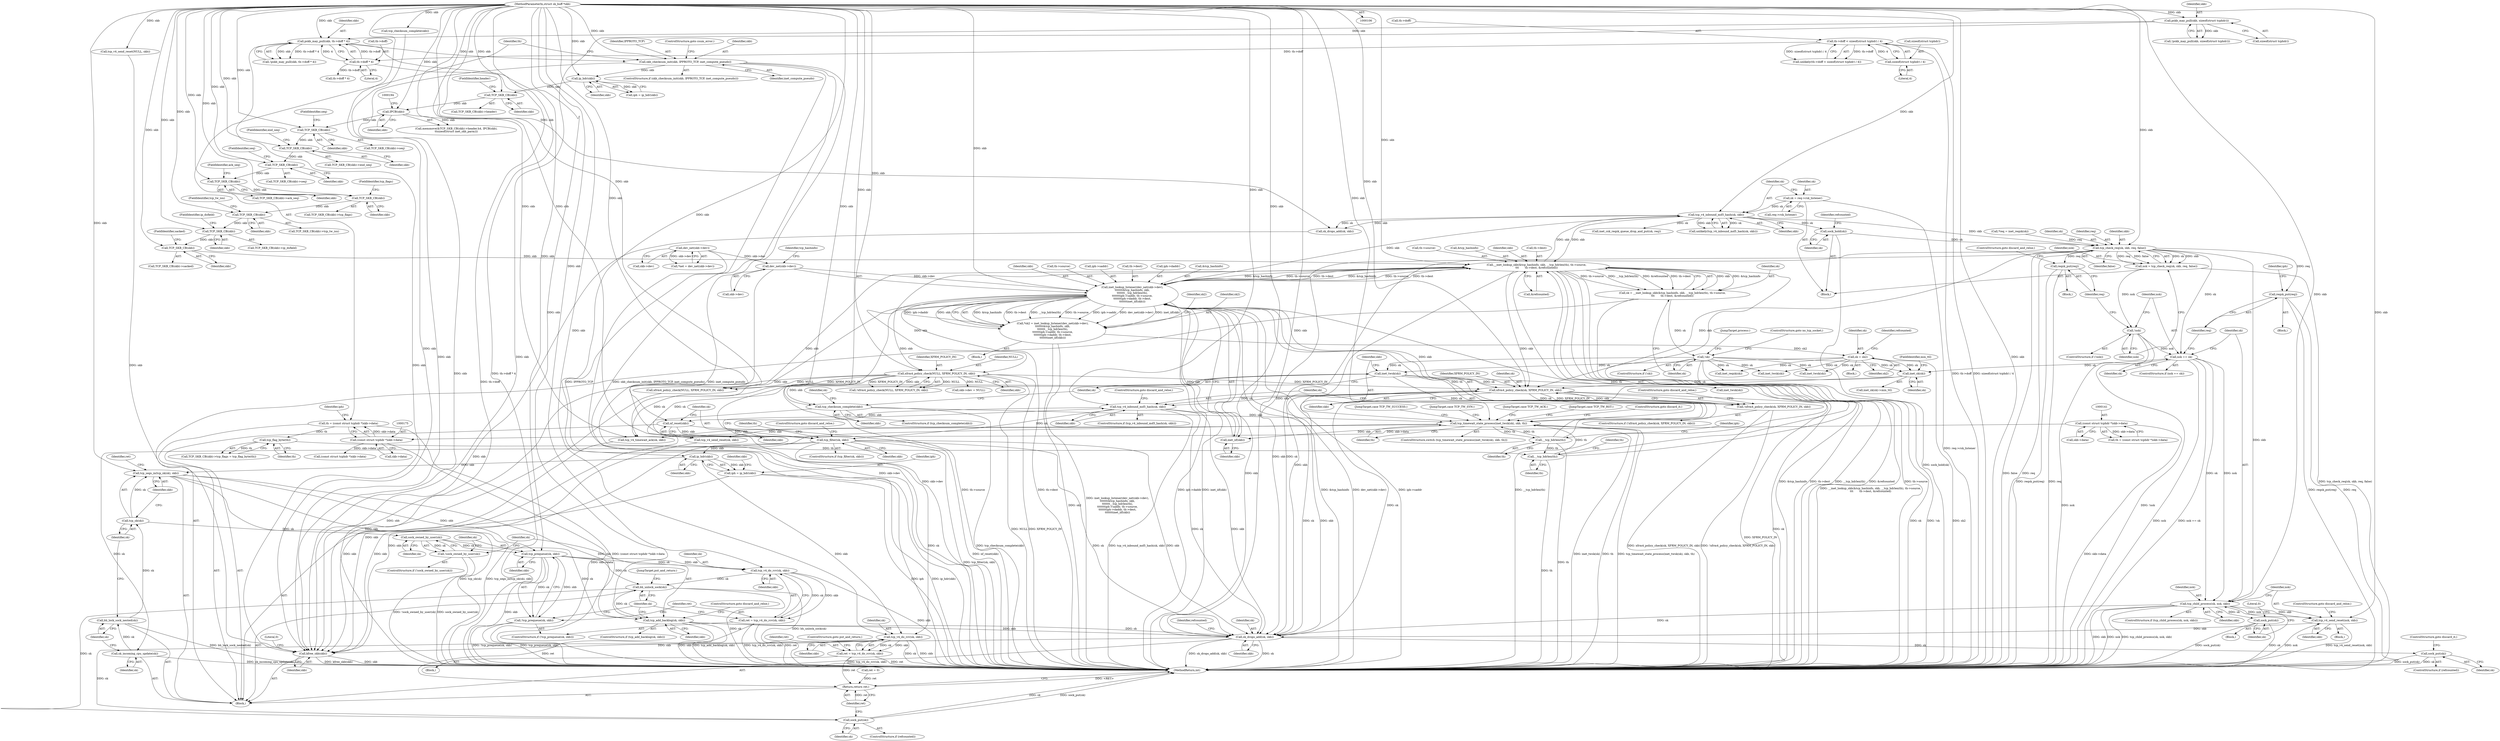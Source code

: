 digraph "0_linux_ac6e780070e30e4c35bd395acfe9191e6268bdd3@pointer" {
"1000338" [label="(Call,sock_hold(sk))"];
"1000316" [label="(Call,tcp_v4_inbound_md5_hash(sk, skb))"];
"1000309" [label="(Call,sk = req->rsk_listener)"];
"1000557" [label="(Call,inet_lookup_listener(dev_net(skb->dev),\n\t\t\t\t\t\t\t&tcp_hashinfo, skb,\n\t\t\t\t\t\t\t__tcp_hdrlen(th),\n\t\t\t\t\t\t\tiph->saddr, th->source,\n\t\t\t\t\t\t\tiph->daddr, th->dest,\n\t\t\t\t\t\t\tinet_iif(skb)))"];
"1000558" [label="(Call,dev_net(skb->dev))"];
"1000112" [label="(Call,dev_net(skb->dev))"];
"1000270" [label="(Call,__inet_lookup_skb(&tcp_hashinfo, skb, __tcp_hdrlen(th), th->source,\n\t\t\t       th->dest, &refcounted))"];
"1000263" [label="(Call,TCP_SKB_CB(skb))"];
"1000256" [label="(Call,TCP_SKB_CB(skb))"];
"1000250" [label="(Call,TCP_SKB_CB(skb))"];
"1000243" [label="(Call,TCP_SKB_CB(skb))"];
"1000234" [label="(Call,TCP_SKB_CB(skb))"];
"1000212" [label="(Call,TCP_SKB_CB(skb))"];
"1000207" [label="(Call,TCP_SKB_CB(skb))"];
"1000198" [label="(Call,TCP_SKB_CB(skb))"];
"1000191" [label="(Call,IPCB(skb))"];
"1000187" [label="(Call,TCP_SKB_CB(skb))"];
"1000181" [label="(Call,ip_hdr(skb))"];
"1000167" [label="(Call,skb_checksum_init(skb, IPPROTO_TCP, inet_compute_pseudo))"];
"1000158" [label="(Call,pskb_may_pull(skb, th->doff * 4))"];
"1000133" [label="(Call,pskb_may_pull(skb, sizeof(struct tcphdr)))"];
"1000107" [label="(MethodParameterIn,struct sk_buff *skb)"];
"1000160" [label="(Call,th->doff * 4)"];
"1000147" [label="(Call,th->doff < sizeof(struct tcphdr) / 4)"];
"1000151" [label="(Call,sizeof(struct tcphdr) / 4)"];
"1000274" [label="(Call,__tcp_hdrlen(th))"];
"1000565" [label="(Call,__tcp_hdrlen(th))"];
"1000546" [label="(Call,tcp_timewait_state_process(inet_twsk(sk), skb, th))"];
"1000547" [label="(Call,inet_twsk(sk))"];
"1000285" [label="(Call,!sk)"];
"1000268" [label="(Call,sk = __inet_lookup_skb(&tcp_hashinfo, skb, __tcp_hdrlen(th), th->source,\n\t\t\t       th->dest, &refcounted))"];
"1000587" [label="(Call,sk = sk2)"];
"1000555" [label="(Call,*sk2 = inet_lookup_listener(dev_net(skb->dev),\n\t\t\t\t\t\t\t&tcp_hashinfo, skb,\n\t\t\t\t\t\t\t__tcp_hdrlen(th),\n\t\t\t\t\t\t\tiph->saddr, th->source,\n\t\t\t\t\t\t\tiph->daddr, th->dest,\n\t\t\t\t\t\t\tinet_iif(skb)))"];
"1000538" [label="(Call,tcp_checksum_complete(skb))"];
"1000528" [label="(Call,xfrm4_policy_check(NULL, XFRM_POLICY_IN, skb))"];
"1000246" [label="(Call,tcp_flag_byte(th))"];
"1000172" [label="(Call,th = (const struct tcphdr *)skb->data)"];
"1000174" [label="(Call,(const struct tcphdr *)skb->data)"];
"1000140" [label="(Call,(const struct tcphdr *)skb->data)"];
"1000579" [label="(Call,inet_iif(skb))"];
"1000345" [label="(Call,tcp_check_req(sk, skb, req, false))"];
"1000343" [label="(Call,nsk = tcp_check_req(sk, skb, req, false))"];
"1000351" [label="(Call,!nsk)"];
"1000358" [label="(Call,nsk == sk)"];
"1000366" [label="(Call,tcp_child_process(sk, nsk, skb))"];
"1000371" [label="(Call,tcp_v4_send_reset(nsk, skb))"];
"1000517" [label="(Call,sk_drops_add(sk, skb))"];
"1000512" [label="(Call,kfree_skb(skb))"];
"1000522" [label="(Call,sock_put(sk))"];
"1000377" [label="(Call,sock_put(sk))"];
"1000388" [label="(Call,inet_sk(sk))"];
"1000398" [label="(Call,xfrm4_policy_check(sk, XFRM_POLICY_IN, skb))"];
"1000397" [label="(Call,!xfrm4_policy_check(sk, XFRM_POLICY_IN, skb))"];
"1000404" [label="(Call,tcp_v4_inbound_md5_hash(sk, skb))"];
"1000408" [label="(Call,nf_reset(skb))"];
"1000411" [label="(Call,tcp_filter(sk, skb))"];
"1000424" [label="(Call,ip_hdr(skb))"];
"1000422" [label="(Call,iph = ip_hdr(skb))"];
"1000440" [label="(Call,tcp_v4_do_rcv(sk, skb))"];
"1000438" [label="(Call,ret = tcp_v4_do_rcv(sk, skb))"];
"1000484" [label="(Return,return ret;)"];
"1000482" [label="(Call,sock_put(sk))"];
"1000448" [label="(Call,tcp_segs_in(tcp_sk(sk), skb))"];
"1000462" [label="(Call,tcp_prequeue(sk, skb))"];
"1000461" [label="(Call,!tcp_prequeue(sk, skb))"];
"1000467" [label="(Call,tcp_v4_do_rcv(sk, skb))"];
"1000465" [label="(Call,ret = tcp_v4_do_rcv(sk, skb))"];
"1000477" [label="(Call,bh_unlock_sock(sk))"];
"1000472" [label="(Call,tcp_add_backlog(sk, skb))"];
"1000444" [label="(Call,sk_incoming_cpu_update(sk))"];
"1000446" [label="(Call,bh_lock_sock_nested(sk))"];
"1000449" [label="(Call,tcp_sk(sk))"];
"1000457" [label="(Call,sock_owned_by_user(sk))"];
"1000456" [label="(Call,!sock_owned_by_user(sk))"];
"1000354" [label="(Call,reqsk_put(req))"];
"1000362" [label="(Call,reqsk_put(req))"];
"1000334" [label="(Call,inet_csk_reqsk_queue_drop_and_put(sk, req))"];
"1000441" [label="(Identifier,sk)"];
"1000530" [label="(Identifier,XFRM_POLICY_IN)"];
"1000457" [label="(Call,sock_owned_by_user(sk))"];
"1000389" [label="(Identifier,sk)"];
"1000264" [label="(Identifier,skb)"];
"1000211" [label="(Call,TCP_SKB_CB(skb)->seq)"];
"1000246" [label="(Call,tcp_flag_byte(th))"];
"1000251" [label="(Identifier,skb)"];
"1000520" [label="(ControlStructure,if (refcounted))"];
"1000243" [label="(Call,TCP_SKB_CB(skb))"];
"1000484" [label="(Return,return ret;)"];
"1000585" [label="(Call,inet_twsk(sk))"];
"1000339" [label="(Identifier,sk)"];
"1000466" [label="(Identifier,ret)"];
"1000538" [label="(Call,tcp_checksum_complete(skb))"];
"1000160" [label="(Call,th->doff * 4)"];
"1000208" [label="(Identifier,skb)"];
"1000524" [label="(ControlStructure,goto discard_it;)"];
"1000609" [label="(MethodReturn,int)"];
"1000608" [label="(ControlStructure,goto discard_it;)"];
"1000422" [label="(Call,iph = ip_hdr(skb))"];
"1000132" [label="(Call,!pskb_may_pull(skb, sizeof(struct tcphdr)))"];
"1000358" [label="(Call,nsk == sk)"];
"1000556" [label="(Identifier,sk2)"];
"1000167" [label="(Call,skb_checksum_init(skb, IPPROTO_TCP, inet_compute_pseudo))"];
"1000263" [label="(Call,TCP_SKB_CB(skb))"];
"1000527" [label="(Call,!xfrm4_policy_check(NULL, XFRM_POLICY_IN, skb))"];
"1000402" [label="(ControlStructure,goto discard_and_relse;)"];
"1000134" [label="(Identifier,skb)"];
"1000453" [label="(Identifier,ret)"];
"1000448" [label="(Call,tcp_segs_in(tcp_sk(sk), skb))"];
"1000522" [label="(Call,sock_put(sk))"];
"1000371" [label="(Call,tcp_v4_send_reset(nsk, skb))"];
"1000404" [label="(Call,tcp_v4_inbound_md5_hash(sk, skb))"];
"1000270" [label="(Call,__inet_lookup_skb(&tcp_hashinfo, skb, __tcp_hdrlen(th), th->source,\n\t\t\t       th->dest, &refcounted))"];
"1000346" [label="(Identifier,sk)"];
"1000588" [label="(Identifier,sk)"];
"1000390" [label="(FieldIdentifier,min_ttl)"];
"1000469" [label="(Identifier,skb)"];
"1000174" [label="(Call,(const struct tcphdr *)skb->data)"];
"1000315" [label="(Call,unlikely(tcp_v4_inbound_md5_hash(sk, skb)))"];
"1000378" [label="(Identifier,sk)"];
"1000302" [label="(Block,)"];
"1000284" [label="(ControlStructure,if (!sk))"];
"1000607" [label="(JumpTarget,case TCP_TW_SUCCESS:)"];
"1000209" [label="(FieldIdentifier,end_seq)"];
"1000582" [label="(Identifier,sk2)"];
"1000485" [label="(Identifier,ret)"];
"1000458" [label="(Identifier,sk)"];
"1000107" [label="(MethodParameterIn,struct sk_buff *skb)"];
"1000444" [label="(Call,sk_incoming_cpu_update(sk))"];
"1000138" [label="(Call,th = (const struct tcphdr *)skb->data)"];
"1000285" [label="(Call,!sk)"];
"1000343" [label="(Call,nsk = tcp_check_req(sk, skb, req, false))"];
"1000397" [label="(Call,!xfrm4_policy_check(sk, XFRM_POLICY_IN, skb))"];
"1000483" [label="(Identifier,sk)"];
"1000257" [label="(Identifier,skb)"];
"1000112" [label="(Call,dev_net(skb->dev))"];
"1000338" [label="(Call,sock_hold(sk))"];
"1000489" [label="(Call,xfrm4_policy_check(NULL, XFRM_POLICY_IN, skb))"];
"1000250" [label="(Call,TCP_SKB_CB(skb))"];
"1000361" [label="(Block,)"];
"1000179" [label="(Call,iph = ip_hdr(skb))"];
"1000148" [label="(Call,th->doff)"];
"1000154" [label="(Literal,4)"];
"1000567" [label="(Call,iph->saddr)"];
"1000460" [label="(ControlStructure,if (!tcp_prequeue(sk, skb)))"];
"1000151" [label="(Call,sizeof(struct tcphdr) / 4)"];
"1000357" [label="(ControlStructure,if (nsk == sk))"];
"1000306" [label="(Call,inet_reqsk(sk))"];
"1000388" [label="(Call,inet_sk(sk))"];
"1000529" [label="(Identifier,NULL)"];
"1000142" [label="(Call,skb->data)"];
"1000369" [label="(Identifier,skb)"];
"1000269" [label="(Identifier,sk)"];
"1000534" [label="(Call,inet_twsk(sk))"];
"1000311" [label="(Call,req->rsk_listener)"];
"1000317" [label="(Identifier,sk)"];
"1000559" [label="(Call,skb->dev)"];
"1000169" [label="(Identifier,IPPROTO_TCP)"];
"1000374" [label="(ControlStructure,goto discard_and_relse;)"];
"1000545" [label="(ControlStructure,switch (tcp_timewait_state_process(inet_twsk(sk), skb, th)))"];
"1000235" [label="(Identifier,skb)"];
"1000387" [label="(Call,inet_sk(sk)->min_ttl)"];
"1000477" [label="(Call,bh_unlock_sock(sk))"];
"1000368" [label="(Identifier,nsk)"];
"1000212" [label="(Call,TCP_SKB_CB(skb))"];
"1000345" [label="(Call,tcp_check_req(sk, skb, req, false))"];
"1000172" [label="(Call,th = (const struct tcphdr *)skb->data)"];
"1000451" [label="(Identifier,skb)"];
"1000467" [label="(Call,tcp_v4_do_rcv(sk, skb))"];
"1000518" [label="(Identifier,sk)"];
"1000515" [label="(Literal,0)"];
"1000398" [label="(Call,xfrm4_policy_check(sk, XFRM_POLICY_IN, skb))"];
"1000366" [label="(Call,tcp_child_process(sk, nsk, skb))"];
"1000288" [label="(JumpTarget,process:)"];
"1000401" [label="(Identifier,skb)"];
"1000568" [label="(Identifier,iph)"];
"1000589" [label="(Identifier,sk2)"];
"1000276" [label="(Call,th->source)"];
"1000480" [label="(ControlStructure,if (refcounted))"];
"1000173" [label="(Identifier,th)"];
"1000450" [label="(Identifier,sk)"];
"1000206" [label="(Call,TCP_SKB_CB(skb)->end_seq)"];
"1000186" [label="(Call,TCP_SKB_CB(skb)->header)"];
"1000176" [label="(Call,skb->data)"];
"1000110" [label="(Call,*net = dev_net(skb->dev))"];
"1000352" [label="(Identifier,nsk)"];
"1000287" [label="(ControlStructure,goto no_tcp_socket;)"];
"1000471" [label="(ControlStructure,if (tcp_add_backlog(sk, skb)))"];
"1000528" [label="(Call,xfrm4_policy_check(NULL, XFRM_POLICY_IN, skb))"];
"1000166" [label="(ControlStructure,if (skb_checksum_init(skb, IPPROTO_TCP, inet_compute_pseudo)))"];
"1000354" [label="(Call,reqsk_put(req))"];
"1000370" [label="(Block,)"];
"1000133" [label="(Call,pskb_may_pull(skb, sizeof(struct tcphdr)))"];
"1000549" [label="(Identifier,skb)"];
"1000376" [label="(Block,)"];
"1000547" [label="(Call,inet_twsk(sk))"];
"1000472" [label="(Call,tcp_add_backlog(sk, skb))"];
"1000428" [label="(Identifier,skb)"];
"1000318" [label="(Identifier,skb)"];
"1000275" [label="(Identifier,th)"];
"1000416" [label="(Identifier,th)"];
"1000351" [label="(Call,!nsk)"];
"1000513" [label="(Identifier,skb)"];
"1000465" [label="(Call,ret = tcp_v4_do_rcv(sk, skb))"];
"1000197" [label="(Call,TCP_SKB_CB(skb)->seq)"];
"1000476" [label="(ControlStructure,goto discard_and_relse;)"];
"1000108" [label="(Block,)"];
"1000445" [label="(Identifier,sk)"];
"1000439" [label="(Identifier,ret)"];
"1000214" [label="(FieldIdentifier,seq)"];
"1000353" [label="(Block,)"];
"1000367" [label="(Identifier,sk)"];
"1000464" [label="(Identifier,skb)"];
"1000385" [label="(Identifier,iph)"];
"1000255" [label="(Call,TCP_SKB_CB(skb)->ip_dsfield)"];
"1000350" [label="(ControlStructure,if (!nsk))"];
"1000274" [label="(Call,__tcp_hdrlen(th))"];
"1000183" [label="(Call,memmove(&TCP_SKB_CB(skb)->header.h4, IPCB(skb),\n\t\tsizeof(struct inet_skb_parm)))"];
"1000271" [label="(Call,&tcp_hashinfo)"];
"1000113" [label="(Call,skb->dev)"];
"1000158" [label="(Call,pskb_may_pull(skb, th->doff * 4))"];
"1000310" [label="(Identifier,sk)"];
"1000512" [label="(Call,kfree_skb(skb))"];
"1000440" [label="(Call,tcp_v4_do_rcv(sk, skb))"];
"1000552" [label="(JumpTarget,case TCP_TW_SYN:)"];
"1000594" [label="(JumpTarget,case TCP_TW_ACK:)"];
"1000426" [label="(Call,skb->dev = NULL)"];
"1000463" [label="(Identifier,sk)"];
"1000468" [label="(Identifier,sk)"];
"1000473" [label="(Identifier,sk)"];
"1000519" [label="(Identifier,skb)"];
"1000282" [label="(Call,&refcounted)"];
"1000286" [label="(Identifier,sk)"];
"1000599" [label="(JumpTarget,case TCP_TW_RST:)"];
"1000320" [label="(Call,sk_drops_add(sk, skb))"];
"1000591" [label="(Identifier,refcounted)"];
"1000537" [label="(ControlStructure,if (tcp_checksum_complete(skb)))"];
"1000244" [label="(Identifier,skb)"];
"1000580" [label="(Identifier,skb)"];
"1000159" [label="(Identifier,skb)"];
"1000412" [label="(Identifier,sk)"];
"1000423" [label="(Identifier,iph)"];
"1000558" [label="(Call,dev_net(skb->dev))"];
"1000550" [label="(Identifier,th)"];
"1000363" [label="(Identifier,req)"];
"1000273" [label="(Identifier,skb)"];
"1000171" [label="(ControlStructure,goto csum_error;)"];
"1000576" [label="(Call,th->dest)"];
"1000247" [label="(Identifier,th)"];
"1000189" [label="(FieldIdentifier,header)"];
"1000380" [label="(Literal,0)"];
"1000414" [label="(ControlStructure,goto discard_and_relse;)"];
"1000446" [label="(Call,bh_lock_sock_nested(sk))"];
"1000147" [label="(Call,th->doff < sizeof(struct tcphdr) / 4)"];
"1000595" [label="(Call,tcp_v4_timewait_ack(sk, skb))"];
"1000539" [label="(Identifier,skb)"];
"1000252" [label="(FieldIdentifier,tcp_tw_isn)"];
"1000517" [label="(Call,sk_drops_add(sk, skb))"];
"1000242" [label="(Call,TCP_SKB_CB(skb)->tcp_flags)"];
"1000168" [label="(Identifier,skb)"];
"1000456" [label="(Call,!sock_owned_by_user(sk))"];
"1000355" [label="(Identifier,req)"];
"1000373" [label="(Identifier,skb)"];
"1000474" [label="(Identifier,skb)"];
"1000187" [label="(Call,TCP_SKB_CB(skb))"];
"1000191" [label="(Call,IPCB(skb))"];
"1000227" [label="(Call,th->doff * 4)"];
"1000417" [label="(Call,(const struct tcphdr *)skb->data)"];
"1000344" [label="(Identifier,nsk)"];
"1000372" [label="(Identifier,nsk)"];
"1000152" [label="(Call,sizeof(struct tcphdr))"];
"1000425" [label="(Identifier,skb)"];
"1000348" [label="(Identifier,req)"];
"1000164" [label="(Literal,4)"];
"1000377" [label="(Call,sock_put(sk))"];
"1000396" [label="(ControlStructure,if (!xfrm4_policy_check(sk, XFRM_POLICY_IN, skb)))"];
"1000452" [label="(Call,ret = 0)"];
"1000360" [label="(Identifier,sk)"];
"1000409" [label="(Identifier,skb)"];
"1000140" [label="(Call,(const struct tcphdr *)skb->data)"];
"1000557" [label="(Call,inet_lookup_listener(dev_net(skb->dev),\n\t\t\t\t\t\t\t&tcp_hashinfo, skb,\n\t\t\t\t\t\t\t__tcp_hdrlen(th),\n\t\t\t\t\t\t\tiph->saddr, th->source,\n\t\t\t\t\t\t\tiph->daddr, th->dest,\n\t\t\t\t\t\t\tinet_iif(skb)))"];
"1000316" [label="(Call,tcp_v4_inbound_md5_hash(sk, skb))"];
"1000553" [label="(Block,)"];
"1000347" [label="(Identifier,skb)"];
"1000362" [label="(Call,reqsk_put(req))"];
"1000543" [label="(Identifier,sk)"];
"1000573" [label="(Call,iph->daddr)"];
"1000424" [label="(Call,ip_hdr(skb))"];
"1000403" [label="(ControlStructure,if (tcp_v4_inbound_md5_hash(sk, skb)))"];
"1000199" [label="(Identifier,skb)"];
"1000341" [label="(Identifier,refcounted)"];
"1000406" [label="(Identifier,skb)"];
"1000443" [label="(ControlStructure,goto put_and_return;)"];
"1000213" [label="(Identifier,skb)"];
"1000170" [label="(Identifier,inet_compute_pseudo)"];
"1000562" [label="(Call,&tcp_hashinfo)"];
"1000200" [label="(FieldIdentifier,seq)"];
"1000161" [label="(Call,th->doff)"];
"1000359" [label="(Identifier,nsk)"];
"1000438" [label="(Call,ret = tcp_v4_do_rcv(sk, skb))"];
"1000482" [label="(Call,sock_put(sk))"];
"1000478" [label="(Identifier,sk)"];
"1000207" [label="(Call,TCP_SKB_CB(skb))"];
"1000265" [label="(FieldIdentifier,sacked)"];
"1000495" [label="(Call,tcp_checksum_complete(skb))"];
"1000245" [label="(FieldIdentifier,tcp_flags)"];
"1000447" [label="(Identifier,sk)"];
"1000455" [label="(ControlStructure,if (!sock_owned_by_user(sk)))"];
"1000563" [label="(Identifier,tcp_hashinfo)"];
"1000268" [label="(Call,sk = __inet_lookup_skb(&tcp_hashinfo, skb, __tcp_hdrlen(th), th->source,\n\t\t\t       th->dest, &refcounted))"];
"1000531" [label="(Identifier,skb)"];
"1000349" [label="(Identifier,false)"];
"1000408" [label="(Call,nf_reset(skb))"];
"1000546" [label="(Call,tcp_timewait_state_process(inet_twsk(sk), skb, th))"];
"1000479" [label="(JumpTarget,put_and_return:)"];
"1000462" [label="(Call,tcp_prequeue(sk, skb))"];
"1000400" [label="(Identifier,XFRM_POLICY_IN)"];
"1000437" [label="(Block,)"];
"1000356" [label="(ControlStructure,goto discard_and_relse;)"];
"1000258" [label="(FieldIdentifier,ip_dsfield)"];
"1000262" [label="(Call,TCP_SKB_CB(skb)->sacked)"];
"1000157" [label="(Call,!pskb_may_pull(skb, th->doff * 4))"];
"1000180" [label="(Identifier,iph)"];
"1000461" [label="(Call,!tcp_prequeue(sk, skb))"];
"1000256" [label="(Call,TCP_SKB_CB(skb))"];
"1000566" [label="(Identifier,th)"];
"1000548" [label="(Identifier,sk)"];
"1000399" [label="(Identifier,sk)"];
"1000413" [label="(Identifier,skb)"];
"1000583" [label="(Block,)"];
"1000565" [label="(Call,__tcp_hdrlen(th))"];
"1000411" [label="(Call,tcp_filter(sk, skb))"];
"1000241" [label="(Call,TCP_SKB_CB(skb)->tcp_flags = tcp_flag_byte(th))"];
"1000564" [label="(Identifier,skb)"];
"1000521" [label="(Identifier,refcounted)"];
"1000442" [label="(Identifier,skb)"];
"1000542" [label="(Call,inet_twsk(sk))"];
"1000410" [label="(ControlStructure,if (tcp_filter(sk, skb)))"];
"1000570" [label="(Call,th->source)"];
"1000236" [label="(FieldIdentifier,ack_seq)"];
"1000198" [label="(Call,TCP_SKB_CB(skb))"];
"1000579" [label="(Call,inet_iif(skb))"];
"1000233" [label="(Call,TCP_SKB_CB(skb)->ack_seq)"];
"1000555" [label="(Call,*sk2 = inet_lookup_listener(dev_net(skb->dev),\n\t\t\t\t\t\t\t&tcp_hashinfo, skb,\n\t\t\t\t\t\t\t__tcp_hdrlen(th),\n\t\t\t\t\t\t\tiph->saddr, th->source,\n\t\t\t\t\t\t\tiph->daddr, th->dest,\n\t\t\t\t\t\t\tinet_iif(skb)))"];
"1000181" [label="(Call,ip_hdr(skb))"];
"1000135" [label="(Call,sizeof(struct tcphdr))"];
"1000587" [label="(Call,sk = sk2)"];
"1000407" [label="(ControlStructure,goto discard_and_relse;)"];
"1000523" [label="(Identifier,sk)"];
"1000304" [label="(Call,*req = inet_reqsk(sk))"];
"1000192" [label="(Identifier,skb)"];
"1000188" [label="(Identifier,skb)"];
"1000365" [label="(ControlStructure,if (tcp_child_process(sk, nsk, skb)))"];
"1000405" [label="(Identifier,sk)"];
"1000449" [label="(Call,tcp_sk(sk))"];
"1000234" [label="(Call,TCP_SKB_CB(skb))"];
"1000182" [label="(Identifier,skb)"];
"1000508" [label="(Call,tcp_v4_send_reset(NULL, skb))"];
"1000279" [label="(Call,th->dest)"];
"1000600" [label="(Call,tcp_v4_send_reset(sk, skb))"];
"1000146" [label="(Call,unlikely(th->doff < sizeof(struct tcphdr) / 4))"];
"1000249" [label="(Call,TCP_SKB_CB(skb)->tcp_tw_isn)"];
"1000277" [label="(Identifier,th)"];
"1000309" [label="(Call,sk = req->rsk_listener)"];
"1000338" -> "1000302"  [label="AST: "];
"1000338" -> "1000339"  [label="CFG: "];
"1000339" -> "1000338"  [label="AST: "];
"1000341" -> "1000338"  [label="CFG: "];
"1000338" -> "1000609"  [label="DDG: sock_hold(sk)"];
"1000316" -> "1000338"  [label="DDG: sk"];
"1000338" -> "1000345"  [label="DDG: sk"];
"1000316" -> "1000315"  [label="AST: "];
"1000316" -> "1000318"  [label="CFG: "];
"1000317" -> "1000316"  [label="AST: "];
"1000318" -> "1000316"  [label="AST: "];
"1000315" -> "1000316"  [label="CFG: "];
"1000316" -> "1000270"  [label="DDG: skb"];
"1000316" -> "1000315"  [label="DDG: sk"];
"1000316" -> "1000315"  [label="DDG: skb"];
"1000309" -> "1000316"  [label="DDG: sk"];
"1000557" -> "1000316"  [label="DDG: skb"];
"1000270" -> "1000316"  [label="DDG: skb"];
"1000107" -> "1000316"  [label="DDG: skb"];
"1000316" -> "1000320"  [label="DDG: sk"];
"1000316" -> "1000320"  [label="DDG: skb"];
"1000316" -> "1000334"  [label="DDG: sk"];
"1000316" -> "1000345"  [label="DDG: skb"];
"1000309" -> "1000302"  [label="AST: "];
"1000309" -> "1000311"  [label="CFG: "];
"1000310" -> "1000309"  [label="AST: "];
"1000311" -> "1000309"  [label="AST: "];
"1000317" -> "1000309"  [label="CFG: "];
"1000309" -> "1000609"  [label="DDG: req->rsk_listener"];
"1000557" -> "1000555"  [label="AST: "];
"1000557" -> "1000579"  [label="CFG: "];
"1000558" -> "1000557"  [label="AST: "];
"1000562" -> "1000557"  [label="AST: "];
"1000564" -> "1000557"  [label="AST: "];
"1000565" -> "1000557"  [label="AST: "];
"1000567" -> "1000557"  [label="AST: "];
"1000570" -> "1000557"  [label="AST: "];
"1000573" -> "1000557"  [label="AST: "];
"1000576" -> "1000557"  [label="AST: "];
"1000579" -> "1000557"  [label="AST: "];
"1000555" -> "1000557"  [label="CFG: "];
"1000557" -> "1000609"  [label="DDG: inet_iif(skb)"];
"1000557" -> "1000609"  [label="DDG: &tcp_hashinfo"];
"1000557" -> "1000609"  [label="DDG: dev_net(skb->dev)"];
"1000557" -> "1000609"  [label="DDG: iph->saddr"];
"1000557" -> "1000609"  [label="DDG: __tcp_hdrlen(th)"];
"1000557" -> "1000609"  [label="DDG: th->source"];
"1000557" -> "1000609"  [label="DDG: th->dest"];
"1000557" -> "1000609"  [label="DDG: iph->daddr"];
"1000557" -> "1000270"  [label="DDG: &tcp_hashinfo"];
"1000557" -> "1000270"  [label="DDG: th->source"];
"1000557" -> "1000270"  [label="DDG: th->dest"];
"1000557" -> "1000398"  [label="DDG: skb"];
"1000557" -> "1000517"  [label="DDG: skb"];
"1000557" -> "1000528"  [label="DDG: skb"];
"1000557" -> "1000555"  [label="DDG: &tcp_hashinfo"];
"1000557" -> "1000555"  [label="DDG: th->dest"];
"1000557" -> "1000555"  [label="DDG: __tcp_hdrlen(th)"];
"1000557" -> "1000555"  [label="DDG: th->source"];
"1000557" -> "1000555"  [label="DDG: iph->saddr"];
"1000557" -> "1000555"  [label="DDG: dev_net(skb->dev)"];
"1000557" -> "1000555"  [label="DDG: inet_iif(skb)"];
"1000557" -> "1000555"  [label="DDG: iph->daddr"];
"1000557" -> "1000555"  [label="DDG: skb"];
"1000558" -> "1000557"  [label="DDG: skb->dev"];
"1000270" -> "1000557"  [label="DDG: &tcp_hashinfo"];
"1000270" -> "1000557"  [label="DDG: th->source"];
"1000270" -> "1000557"  [label="DDG: th->dest"];
"1000579" -> "1000557"  [label="DDG: skb"];
"1000107" -> "1000557"  [label="DDG: skb"];
"1000565" -> "1000557"  [label="DDG: th"];
"1000557" -> "1000595"  [label="DDG: skb"];
"1000558" -> "1000559"  [label="CFG: "];
"1000559" -> "1000558"  [label="AST: "];
"1000563" -> "1000558"  [label="CFG: "];
"1000558" -> "1000609"  [label="DDG: skb->dev"];
"1000112" -> "1000558"  [label="DDG: skb->dev"];
"1000112" -> "1000110"  [label="AST: "];
"1000112" -> "1000113"  [label="CFG: "];
"1000113" -> "1000112"  [label="AST: "];
"1000110" -> "1000112"  [label="CFG: "];
"1000112" -> "1000609"  [label="DDG: skb->dev"];
"1000112" -> "1000110"  [label="DDG: skb->dev"];
"1000270" -> "1000268"  [label="AST: "];
"1000270" -> "1000282"  [label="CFG: "];
"1000271" -> "1000270"  [label="AST: "];
"1000273" -> "1000270"  [label="AST: "];
"1000274" -> "1000270"  [label="AST: "];
"1000276" -> "1000270"  [label="AST: "];
"1000279" -> "1000270"  [label="AST: "];
"1000282" -> "1000270"  [label="AST: "];
"1000268" -> "1000270"  [label="CFG: "];
"1000270" -> "1000609"  [label="DDG: &refcounted"];
"1000270" -> "1000609"  [label="DDG: __tcp_hdrlen(th)"];
"1000270" -> "1000609"  [label="DDG: th->source"];
"1000270" -> "1000609"  [label="DDG: &tcp_hashinfo"];
"1000270" -> "1000609"  [label="DDG: th->dest"];
"1000270" -> "1000268"  [label="DDG: skb"];
"1000270" -> "1000268"  [label="DDG: &tcp_hashinfo"];
"1000270" -> "1000268"  [label="DDG: th->source"];
"1000270" -> "1000268"  [label="DDG: __tcp_hdrlen(th)"];
"1000270" -> "1000268"  [label="DDG: &refcounted"];
"1000270" -> "1000268"  [label="DDG: th->dest"];
"1000263" -> "1000270"  [label="DDG: skb"];
"1000107" -> "1000270"  [label="DDG: skb"];
"1000274" -> "1000270"  [label="DDG: th"];
"1000270" -> "1000398"  [label="DDG: skb"];
"1000270" -> "1000489"  [label="DDG: skb"];
"1000270" -> "1000517"  [label="DDG: skb"];
"1000270" -> "1000528"  [label="DDG: skb"];
"1000263" -> "1000262"  [label="AST: "];
"1000263" -> "1000264"  [label="CFG: "];
"1000264" -> "1000263"  [label="AST: "];
"1000265" -> "1000263"  [label="CFG: "];
"1000256" -> "1000263"  [label="DDG: skb"];
"1000107" -> "1000263"  [label="DDG: skb"];
"1000256" -> "1000255"  [label="AST: "];
"1000256" -> "1000257"  [label="CFG: "];
"1000257" -> "1000256"  [label="AST: "];
"1000258" -> "1000256"  [label="CFG: "];
"1000250" -> "1000256"  [label="DDG: skb"];
"1000107" -> "1000256"  [label="DDG: skb"];
"1000250" -> "1000249"  [label="AST: "];
"1000250" -> "1000251"  [label="CFG: "];
"1000251" -> "1000250"  [label="AST: "];
"1000252" -> "1000250"  [label="CFG: "];
"1000243" -> "1000250"  [label="DDG: skb"];
"1000107" -> "1000250"  [label="DDG: skb"];
"1000243" -> "1000242"  [label="AST: "];
"1000243" -> "1000244"  [label="CFG: "];
"1000244" -> "1000243"  [label="AST: "];
"1000245" -> "1000243"  [label="CFG: "];
"1000234" -> "1000243"  [label="DDG: skb"];
"1000107" -> "1000243"  [label="DDG: skb"];
"1000234" -> "1000233"  [label="AST: "];
"1000234" -> "1000235"  [label="CFG: "];
"1000235" -> "1000234"  [label="AST: "];
"1000236" -> "1000234"  [label="CFG: "];
"1000212" -> "1000234"  [label="DDG: skb"];
"1000107" -> "1000234"  [label="DDG: skb"];
"1000212" -> "1000211"  [label="AST: "];
"1000212" -> "1000213"  [label="CFG: "];
"1000213" -> "1000212"  [label="AST: "];
"1000214" -> "1000212"  [label="CFG: "];
"1000207" -> "1000212"  [label="DDG: skb"];
"1000107" -> "1000212"  [label="DDG: skb"];
"1000207" -> "1000206"  [label="AST: "];
"1000207" -> "1000208"  [label="CFG: "];
"1000208" -> "1000207"  [label="AST: "];
"1000209" -> "1000207"  [label="CFG: "];
"1000198" -> "1000207"  [label="DDG: skb"];
"1000107" -> "1000207"  [label="DDG: skb"];
"1000198" -> "1000197"  [label="AST: "];
"1000198" -> "1000199"  [label="CFG: "];
"1000199" -> "1000198"  [label="AST: "];
"1000200" -> "1000198"  [label="CFG: "];
"1000191" -> "1000198"  [label="DDG: skb"];
"1000107" -> "1000198"  [label="DDG: skb"];
"1000191" -> "1000183"  [label="AST: "];
"1000191" -> "1000192"  [label="CFG: "];
"1000192" -> "1000191"  [label="AST: "];
"1000194" -> "1000191"  [label="CFG: "];
"1000191" -> "1000183"  [label="DDG: skb"];
"1000187" -> "1000191"  [label="DDG: skb"];
"1000107" -> "1000191"  [label="DDG: skb"];
"1000187" -> "1000186"  [label="AST: "];
"1000187" -> "1000188"  [label="CFG: "];
"1000188" -> "1000187"  [label="AST: "];
"1000189" -> "1000187"  [label="CFG: "];
"1000181" -> "1000187"  [label="DDG: skb"];
"1000107" -> "1000187"  [label="DDG: skb"];
"1000181" -> "1000179"  [label="AST: "];
"1000181" -> "1000182"  [label="CFG: "];
"1000182" -> "1000181"  [label="AST: "];
"1000179" -> "1000181"  [label="CFG: "];
"1000181" -> "1000179"  [label="DDG: skb"];
"1000167" -> "1000181"  [label="DDG: skb"];
"1000107" -> "1000181"  [label="DDG: skb"];
"1000167" -> "1000166"  [label="AST: "];
"1000167" -> "1000170"  [label="CFG: "];
"1000168" -> "1000167"  [label="AST: "];
"1000169" -> "1000167"  [label="AST: "];
"1000170" -> "1000167"  [label="AST: "];
"1000171" -> "1000167"  [label="CFG: "];
"1000173" -> "1000167"  [label="CFG: "];
"1000167" -> "1000609"  [label="DDG: IPPROTO_TCP"];
"1000167" -> "1000609"  [label="DDG: skb_checksum_init(skb, IPPROTO_TCP, inet_compute_pseudo)"];
"1000167" -> "1000609"  [label="DDG: inet_compute_pseudo"];
"1000158" -> "1000167"  [label="DDG: skb"];
"1000107" -> "1000167"  [label="DDG: skb"];
"1000167" -> "1000512"  [label="DDG: skb"];
"1000158" -> "1000157"  [label="AST: "];
"1000158" -> "1000160"  [label="CFG: "];
"1000159" -> "1000158"  [label="AST: "];
"1000160" -> "1000158"  [label="AST: "];
"1000157" -> "1000158"  [label="CFG: "];
"1000158" -> "1000609"  [label="DDG: th->doff * 4"];
"1000158" -> "1000157"  [label="DDG: skb"];
"1000158" -> "1000157"  [label="DDG: th->doff * 4"];
"1000133" -> "1000158"  [label="DDG: skb"];
"1000107" -> "1000158"  [label="DDG: skb"];
"1000160" -> "1000158"  [label="DDG: th->doff"];
"1000160" -> "1000158"  [label="DDG: 4"];
"1000158" -> "1000512"  [label="DDG: skb"];
"1000133" -> "1000132"  [label="AST: "];
"1000133" -> "1000135"  [label="CFG: "];
"1000134" -> "1000133"  [label="AST: "];
"1000135" -> "1000133"  [label="AST: "];
"1000132" -> "1000133"  [label="CFG: "];
"1000133" -> "1000132"  [label="DDG: skb"];
"1000107" -> "1000133"  [label="DDG: skb"];
"1000133" -> "1000512"  [label="DDG: skb"];
"1000107" -> "1000106"  [label="AST: "];
"1000107" -> "1000609"  [label="DDG: skb"];
"1000107" -> "1000320"  [label="DDG: skb"];
"1000107" -> "1000345"  [label="DDG: skb"];
"1000107" -> "1000366"  [label="DDG: skb"];
"1000107" -> "1000371"  [label="DDG: skb"];
"1000107" -> "1000398"  [label="DDG: skb"];
"1000107" -> "1000404"  [label="DDG: skb"];
"1000107" -> "1000408"  [label="DDG: skb"];
"1000107" -> "1000411"  [label="DDG: skb"];
"1000107" -> "1000424"  [label="DDG: skb"];
"1000107" -> "1000440"  [label="DDG: skb"];
"1000107" -> "1000448"  [label="DDG: skb"];
"1000107" -> "1000462"  [label="DDG: skb"];
"1000107" -> "1000467"  [label="DDG: skb"];
"1000107" -> "1000472"  [label="DDG: skb"];
"1000107" -> "1000489"  [label="DDG: skb"];
"1000107" -> "1000495"  [label="DDG: skb"];
"1000107" -> "1000508"  [label="DDG: skb"];
"1000107" -> "1000512"  [label="DDG: skb"];
"1000107" -> "1000517"  [label="DDG: skb"];
"1000107" -> "1000528"  [label="DDG: skb"];
"1000107" -> "1000538"  [label="DDG: skb"];
"1000107" -> "1000546"  [label="DDG: skb"];
"1000107" -> "1000579"  [label="DDG: skb"];
"1000107" -> "1000595"  [label="DDG: skb"];
"1000107" -> "1000600"  [label="DDG: skb"];
"1000160" -> "1000164"  [label="CFG: "];
"1000161" -> "1000160"  [label="AST: "];
"1000164" -> "1000160"  [label="AST: "];
"1000160" -> "1000609"  [label="DDG: th->doff"];
"1000147" -> "1000160"  [label="DDG: th->doff"];
"1000160" -> "1000227"  [label="DDG: th->doff"];
"1000147" -> "1000146"  [label="AST: "];
"1000147" -> "1000151"  [label="CFG: "];
"1000148" -> "1000147"  [label="AST: "];
"1000151" -> "1000147"  [label="AST: "];
"1000146" -> "1000147"  [label="CFG: "];
"1000147" -> "1000609"  [label="DDG: sizeof(struct tcphdr) / 4"];
"1000147" -> "1000609"  [label="DDG: th->doff"];
"1000147" -> "1000146"  [label="DDG: th->doff"];
"1000147" -> "1000146"  [label="DDG: sizeof(struct tcphdr) / 4"];
"1000151" -> "1000147"  [label="DDG: 4"];
"1000151" -> "1000154"  [label="CFG: "];
"1000152" -> "1000151"  [label="AST: "];
"1000154" -> "1000151"  [label="AST: "];
"1000274" -> "1000275"  [label="CFG: "];
"1000275" -> "1000274"  [label="AST: "];
"1000277" -> "1000274"  [label="CFG: "];
"1000274" -> "1000609"  [label="DDG: th"];
"1000565" -> "1000274"  [label="DDG: th"];
"1000246" -> "1000274"  [label="DDG: th"];
"1000274" -> "1000546"  [label="DDG: th"];
"1000565" -> "1000566"  [label="CFG: "];
"1000566" -> "1000565"  [label="AST: "];
"1000568" -> "1000565"  [label="CFG: "];
"1000565" -> "1000609"  [label="DDG: th"];
"1000565" -> "1000546"  [label="DDG: th"];
"1000546" -> "1000565"  [label="DDG: th"];
"1000546" -> "1000545"  [label="AST: "];
"1000546" -> "1000550"  [label="CFG: "];
"1000547" -> "1000546"  [label="AST: "];
"1000549" -> "1000546"  [label="AST: "];
"1000550" -> "1000546"  [label="AST: "];
"1000552" -> "1000546"  [label="CFG: "];
"1000594" -> "1000546"  [label="CFG: "];
"1000599" -> "1000546"  [label="CFG: "];
"1000607" -> "1000546"  [label="CFG: "];
"1000608" -> "1000546"  [label="CFG: "];
"1000546" -> "1000609"  [label="DDG: th"];
"1000546" -> "1000609"  [label="DDG: tcp_timewait_state_process(inet_twsk(sk), skb, th)"];
"1000546" -> "1000609"  [label="DDG: inet_twsk(sk)"];
"1000546" -> "1000512"  [label="DDG: skb"];
"1000547" -> "1000546"  [label="DDG: sk"];
"1000538" -> "1000546"  [label="DDG: skb"];
"1000546" -> "1000579"  [label="DDG: skb"];
"1000546" -> "1000595"  [label="DDG: skb"];
"1000546" -> "1000600"  [label="DDG: skb"];
"1000547" -> "1000548"  [label="CFG: "];
"1000548" -> "1000547"  [label="AST: "];
"1000549" -> "1000547"  [label="CFG: "];
"1000547" -> "1000609"  [label="DDG: sk"];
"1000285" -> "1000547"  [label="DDG: sk"];
"1000587" -> "1000547"  [label="DDG: sk"];
"1000547" -> "1000585"  [label="DDG: sk"];
"1000547" -> "1000595"  [label="DDG: sk"];
"1000547" -> "1000600"  [label="DDG: sk"];
"1000285" -> "1000284"  [label="AST: "];
"1000285" -> "1000286"  [label="CFG: "];
"1000286" -> "1000285"  [label="AST: "];
"1000287" -> "1000285"  [label="CFG: "];
"1000288" -> "1000285"  [label="CFG: "];
"1000285" -> "1000609"  [label="DDG: sk"];
"1000285" -> "1000609"  [label="DDG: !sk"];
"1000268" -> "1000285"  [label="DDG: sk"];
"1000285" -> "1000306"  [label="DDG: sk"];
"1000285" -> "1000388"  [label="DDG: sk"];
"1000285" -> "1000534"  [label="DDG: sk"];
"1000285" -> "1000542"  [label="DDG: sk"];
"1000268" -> "1000108"  [label="AST: "];
"1000269" -> "1000268"  [label="AST: "];
"1000286" -> "1000268"  [label="CFG: "];
"1000268" -> "1000609"  [label="DDG: __inet_lookup_skb(&tcp_hashinfo, skb, __tcp_hdrlen(th), th->source,\n\t\t\t       th->dest, &refcounted)"];
"1000587" -> "1000583"  [label="AST: "];
"1000587" -> "1000589"  [label="CFG: "];
"1000588" -> "1000587"  [label="AST: "];
"1000589" -> "1000587"  [label="AST: "];
"1000591" -> "1000587"  [label="CFG: "];
"1000587" -> "1000609"  [label="DDG: sk2"];
"1000587" -> "1000306"  [label="DDG: sk"];
"1000587" -> "1000388"  [label="DDG: sk"];
"1000587" -> "1000534"  [label="DDG: sk"];
"1000587" -> "1000542"  [label="DDG: sk"];
"1000555" -> "1000587"  [label="DDG: sk2"];
"1000555" -> "1000553"  [label="AST: "];
"1000556" -> "1000555"  [label="AST: "];
"1000582" -> "1000555"  [label="CFG: "];
"1000555" -> "1000609"  [label="DDG: inet_lookup_listener(dev_net(skb->dev),\n\t\t\t\t\t\t\t&tcp_hashinfo, skb,\n\t\t\t\t\t\t\t__tcp_hdrlen(th),\n\t\t\t\t\t\t\tiph->saddr, th->source,\n\t\t\t\t\t\t\tiph->daddr, th->dest,\n\t\t\t\t\t\t\tinet_iif(skb))"];
"1000555" -> "1000609"  [label="DDG: sk2"];
"1000538" -> "1000537"  [label="AST: "];
"1000538" -> "1000539"  [label="CFG: "];
"1000539" -> "1000538"  [label="AST: "];
"1000543" -> "1000538"  [label="CFG: "];
"1000548" -> "1000538"  [label="CFG: "];
"1000538" -> "1000609"  [label="DDG: tcp_checksum_complete(skb)"];
"1000538" -> "1000512"  [label="DDG: skb"];
"1000528" -> "1000538"  [label="DDG: skb"];
"1000528" -> "1000527"  [label="AST: "];
"1000528" -> "1000531"  [label="CFG: "];
"1000529" -> "1000528"  [label="AST: "];
"1000530" -> "1000528"  [label="AST: "];
"1000531" -> "1000528"  [label="AST: "];
"1000527" -> "1000528"  [label="CFG: "];
"1000528" -> "1000609"  [label="DDG: XFRM_POLICY_IN"];
"1000528" -> "1000609"  [label="DDG: NULL"];
"1000528" -> "1000398"  [label="DDG: XFRM_POLICY_IN"];
"1000528" -> "1000426"  [label="DDG: NULL"];
"1000528" -> "1000489"  [label="DDG: NULL"];
"1000528" -> "1000489"  [label="DDG: XFRM_POLICY_IN"];
"1000528" -> "1000512"  [label="DDG: skb"];
"1000528" -> "1000527"  [label="DDG: NULL"];
"1000528" -> "1000527"  [label="DDG: XFRM_POLICY_IN"];
"1000528" -> "1000527"  [label="DDG: skb"];
"1000246" -> "1000241"  [label="AST: "];
"1000246" -> "1000247"  [label="CFG: "];
"1000247" -> "1000246"  [label="AST: "];
"1000241" -> "1000246"  [label="CFG: "];
"1000246" -> "1000241"  [label="DDG: th"];
"1000172" -> "1000246"  [label="DDG: th"];
"1000172" -> "1000108"  [label="AST: "];
"1000172" -> "1000174"  [label="CFG: "];
"1000173" -> "1000172"  [label="AST: "];
"1000174" -> "1000172"  [label="AST: "];
"1000180" -> "1000172"  [label="CFG: "];
"1000172" -> "1000609"  [label="DDG: (const struct tcphdr *)skb->data"];
"1000174" -> "1000172"  [label="DDG: skb->data"];
"1000174" -> "1000176"  [label="CFG: "];
"1000175" -> "1000174"  [label="AST: "];
"1000176" -> "1000174"  [label="AST: "];
"1000174" -> "1000609"  [label="DDG: skb->data"];
"1000140" -> "1000174"  [label="DDG: skb->data"];
"1000174" -> "1000417"  [label="DDG: skb->data"];
"1000140" -> "1000138"  [label="AST: "];
"1000140" -> "1000142"  [label="CFG: "];
"1000141" -> "1000140"  [label="AST: "];
"1000142" -> "1000140"  [label="AST: "];
"1000138" -> "1000140"  [label="CFG: "];
"1000140" -> "1000609"  [label="DDG: skb->data"];
"1000140" -> "1000138"  [label="DDG: skb->data"];
"1000579" -> "1000580"  [label="CFG: "];
"1000580" -> "1000579"  [label="AST: "];
"1000345" -> "1000343"  [label="AST: "];
"1000345" -> "1000349"  [label="CFG: "];
"1000346" -> "1000345"  [label="AST: "];
"1000347" -> "1000345"  [label="AST: "];
"1000348" -> "1000345"  [label="AST: "];
"1000349" -> "1000345"  [label="AST: "];
"1000343" -> "1000345"  [label="CFG: "];
"1000345" -> "1000609"  [label="DDG: false"];
"1000345" -> "1000609"  [label="DDG: req"];
"1000345" -> "1000343"  [label="DDG: sk"];
"1000345" -> "1000343"  [label="DDG: skb"];
"1000345" -> "1000343"  [label="DDG: req"];
"1000345" -> "1000343"  [label="DDG: false"];
"1000304" -> "1000345"  [label="DDG: req"];
"1000345" -> "1000354"  [label="DDG: req"];
"1000345" -> "1000358"  [label="DDG: sk"];
"1000345" -> "1000362"  [label="DDG: req"];
"1000345" -> "1000366"  [label="DDG: skb"];
"1000345" -> "1000398"  [label="DDG: skb"];
"1000345" -> "1000517"  [label="DDG: sk"];
"1000345" -> "1000517"  [label="DDG: skb"];
"1000343" -> "1000302"  [label="AST: "];
"1000344" -> "1000343"  [label="AST: "];
"1000352" -> "1000343"  [label="CFG: "];
"1000343" -> "1000609"  [label="DDG: tcp_check_req(sk, skb, req, false)"];
"1000343" -> "1000351"  [label="DDG: nsk"];
"1000351" -> "1000350"  [label="AST: "];
"1000351" -> "1000352"  [label="CFG: "];
"1000352" -> "1000351"  [label="AST: "];
"1000355" -> "1000351"  [label="CFG: "];
"1000359" -> "1000351"  [label="CFG: "];
"1000351" -> "1000609"  [label="DDG: !nsk"];
"1000351" -> "1000609"  [label="DDG: nsk"];
"1000351" -> "1000358"  [label="DDG: nsk"];
"1000358" -> "1000357"  [label="AST: "];
"1000358" -> "1000360"  [label="CFG: "];
"1000359" -> "1000358"  [label="AST: "];
"1000360" -> "1000358"  [label="AST: "];
"1000363" -> "1000358"  [label="CFG: "];
"1000367" -> "1000358"  [label="CFG: "];
"1000358" -> "1000609"  [label="DDG: nsk == sk"];
"1000358" -> "1000609"  [label="DDG: nsk"];
"1000358" -> "1000366"  [label="DDG: sk"];
"1000358" -> "1000366"  [label="DDG: nsk"];
"1000358" -> "1000388"  [label="DDG: sk"];
"1000366" -> "1000365"  [label="AST: "];
"1000366" -> "1000369"  [label="CFG: "];
"1000367" -> "1000366"  [label="AST: "];
"1000368" -> "1000366"  [label="AST: "];
"1000369" -> "1000366"  [label="AST: "];
"1000372" -> "1000366"  [label="CFG: "];
"1000378" -> "1000366"  [label="CFG: "];
"1000366" -> "1000609"  [label="DDG: skb"];
"1000366" -> "1000609"  [label="DDG: nsk"];
"1000366" -> "1000609"  [label="DDG: tcp_child_process(sk, nsk, skb)"];
"1000366" -> "1000371"  [label="DDG: nsk"];
"1000366" -> "1000371"  [label="DDG: skb"];
"1000366" -> "1000377"  [label="DDG: sk"];
"1000366" -> "1000517"  [label="DDG: sk"];
"1000371" -> "1000370"  [label="AST: "];
"1000371" -> "1000373"  [label="CFG: "];
"1000372" -> "1000371"  [label="AST: "];
"1000373" -> "1000371"  [label="AST: "];
"1000374" -> "1000371"  [label="CFG: "];
"1000371" -> "1000609"  [label="DDG: nsk"];
"1000371" -> "1000609"  [label="DDG: tcp_v4_send_reset(nsk, skb)"];
"1000371" -> "1000517"  [label="DDG: skb"];
"1000517" -> "1000108"  [label="AST: "];
"1000517" -> "1000519"  [label="CFG: "];
"1000518" -> "1000517"  [label="AST: "];
"1000519" -> "1000517"  [label="AST: "];
"1000521" -> "1000517"  [label="CFG: "];
"1000517" -> "1000609"  [label="DDG: sk"];
"1000517" -> "1000609"  [label="DDG: sk_drops_add(sk, skb)"];
"1000517" -> "1000512"  [label="DDG: skb"];
"1000404" -> "1000517"  [label="DDG: sk"];
"1000404" -> "1000517"  [label="DDG: skb"];
"1000388" -> "1000517"  [label="DDG: sk"];
"1000411" -> "1000517"  [label="DDG: sk"];
"1000411" -> "1000517"  [label="DDG: skb"];
"1000472" -> "1000517"  [label="DDG: sk"];
"1000472" -> "1000517"  [label="DDG: skb"];
"1000398" -> "1000517"  [label="DDG: sk"];
"1000398" -> "1000517"  [label="DDG: skb"];
"1000517" -> "1000522"  [label="DDG: sk"];
"1000512" -> "1000108"  [label="AST: "];
"1000512" -> "1000513"  [label="CFG: "];
"1000513" -> "1000512"  [label="AST: "];
"1000515" -> "1000512"  [label="CFG: "];
"1000512" -> "1000609"  [label="DDG: skb"];
"1000512" -> "1000609"  [label="DDG: kfree_skb(skb)"];
"1000495" -> "1000512"  [label="DDG: skb"];
"1000320" -> "1000512"  [label="DDG: skb"];
"1000489" -> "1000512"  [label="DDG: skb"];
"1000508" -> "1000512"  [label="DDG: skb"];
"1000595" -> "1000512"  [label="DDG: skb"];
"1000600" -> "1000512"  [label="DDG: skb"];
"1000522" -> "1000520"  [label="AST: "];
"1000522" -> "1000523"  [label="CFG: "];
"1000523" -> "1000522"  [label="AST: "];
"1000524" -> "1000522"  [label="CFG: "];
"1000522" -> "1000609"  [label="DDG: sock_put(sk)"];
"1000522" -> "1000609"  [label="DDG: sk"];
"1000377" -> "1000376"  [label="AST: "];
"1000377" -> "1000378"  [label="CFG: "];
"1000378" -> "1000377"  [label="AST: "];
"1000380" -> "1000377"  [label="CFG: "];
"1000377" -> "1000609"  [label="DDG: sock_put(sk)"];
"1000377" -> "1000609"  [label="DDG: sk"];
"1000388" -> "1000387"  [label="AST: "];
"1000388" -> "1000389"  [label="CFG: "];
"1000389" -> "1000388"  [label="AST: "];
"1000390" -> "1000388"  [label="CFG: "];
"1000388" -> "1000398"  [label="DDG: sk"];
"1000398" -> "1000397"  [label="AST: "];
"1000398" -> "1000401"  [label="CFG: "];
"1000399" -> "1000398"  [label="AST: "];
"1000400" -> "1000398"  [label="AST: "];
"1000401" -> "1000398"  [label="AST: "];
"1000397" -> "1000398"  [label="CFG: "];
"1000398" -> "1000609"  [label="DDG: XFRM_POLICY_IN"];
"1000398" -> "1000397"  [label="DDG: sk"];
"1000398" -> "1000397"  [label="DDG: XFRM_POLICY_IN"];
"1000398" -> "1000397"  [label="DDG: skb"];
"1000398" -> "1000404"  [label="DDG: sk"];
"1000398" -> "1000404"  [label="DDG: skb"];
"1000397" -> "1000396"  [label="AST: "];
"1000402" -> "1000397"  [label="CFG: "];
"1000405" -> "1000397"  [label="CFG: "];
"1000397" -> "1000609"  [label="DDG: !xfrm4_policy_check(sk, XFRM_POLICY_IN, skb)"];
"1000397" -> "1000609"  [label="DDG: xfrm4_policy_check(sk, XFRM_POLICY_IN, skb)"];
"1000404" -> "1000403"  [label="AST: "];
"1000404" -> "1000406"  [label="CFG: "];
"1000405" -> "1000404"  [label="AST: "];
"1000406" -> "1000404"  [label="AST: "];
"1000407" -> "1000404"  [label="CFG: "];
"1000409" -> "1000404"  [label="CFG: "];
"1000404" -> "1000609"  [label="DDG: tcp_v4_inbound_md5_hash(sk, skb)"];
"1000404" -> "1000408"  [label="DDG: skb"];
"1000404" -> "1000411"  [label="DDG: sk"];
"1000408" -> "1000108"  [label="AST: "];
"1000408" -> "1000409"  [label="CFG: "];
"1000409" -> "1000408"  [label="AST: "];
"1000412" -> "1000408"  [label="CFG: "];
"1000408" -> "1000609"  [label="DDG: nf_reset(skb)"];
"1000408" -> "1000411"  [label="DDG: skb"];
"1000411" -> "1000410"  [label="AST: "];
"1000411" -> "1000413"  [label="CFG: "];
"1000412" -> "1000411"  [label="AST: "];
"1000413" -> "1000411"  [label="AST: "];
"1000414" -> "1000411"  [label="CFG: "];
"1000416" -> "1000411"  [label="CFG: "];
"1000411" -> "1000609"  [label="DDG: tcp_filter(sk, skb)"];
"1000411" -> "1000424"  [label="DDG: skb"];
"1000411" -> "1000440"  [label="DDG: sk"];
"1000411" -> "1000444"  [label="DDG: sk"];
"1000424" -> "1000422"  [label="AST: "];
"1000424" -> "1000425"  [label="CFG: "];
"1000425" -> "1000424"  [label="AST: "];
"1000422" -> "1000424"  [label="CFG: "];
"1000424" -> "1000422"  [label="DDG: skb"];
"1000424" -> "1000440"  [label="DDG: skb"];
"1000424" -> "1000448"  [label="DDG: skb"];
"1000422" -> "1000108"  [label="AST: "];
"1000423" -> "1000422"  [label="AST: "];
"1000428" -> "1000422"  [label="CFG: "];
"1000422" -> "1000609"  [label="DDG: iph"];
"1000422" -> "1000609"  [label="DDG: ip_hdr(skb)"];
"1000440" -> "1000438"  [label="AST: "];
"1000440" -> "1000442"  [label="CFG: "];
"1000441" -> "1000440"  [label="AST: "];
"1000442" -> "1000440"  [label="AST: "];
"1000438" -> "1000440"  [label="CFG: "];
"1000440" -> "1000609"  [label="DDG: skb"];
"1000440" -> "1000609"  [label="DDG: sk"];
"1000440" -> "1000438"  [label="DDG: sk"];
"1000440" -> "1000438"  [label="DDG: skb"];
"1000440" -> "1000482"  [label="DDG: sk"];
"1000438" -> "1000437"  [label="AST: "];
"1000439" -> "1000438"  [label="AST: "];
"1000443" -> "1000438"  [label="CFG: "];
"1000438" -> "1000609"  [label="DDG: tcp_v4_do_rcv(sk, skb)"];
"1000438" -> "1000609"  [label="DDG: ret"];
"1000438" -> "1000484"  [label="DDG: ret"];
"1000484" -> "1000108"  [label="AST: "];
"1000484" -> "1000485"  [label="CFG: "];
"1000485" -> "1000484"  [label="AST: "];
"1000609" -> "1000484"  [label="CFG: "];
"1000484" -> "1000609"  [label="DDG: <RET>"];
"1000485" -> "1000484"  [label="DDG: ret"];
"1000452" -> "1000484"  [label="DDG: ret"];
"1000465" -> "1000484"  [label="DDG: ret"];
"1000482" -> "1000480"  [label="AST: "];
"1000482" -> "1000483"  [label="CFG: "];
"1000483" -> "1000482"  [label="AST: "];
"1000485" -> "1000482"  [label="CFG: "];
"1000482" -> "1000609"  [label="DDG: sk"];
"1000482" -> "1000609"  [label="DDG: sock_put(sk)"];
"1000477" -> "1000482"  [label="DDG: sk"];
"1000448" -> "1000108"  [label="AST: "];
"1000448" -> "1000451"  [label="CFG: "];
"1000449" -> "1000448"  [label="AST: "];
"1000451" -> "1000448"  [label="AST: "];
"1000453" -> "1000448"  [label="CFG: "];
"1000448" -> "1000609"  [label="DDG: tcp_sk(sk)"];
"1000448" -> "1000609"  [label="DDG: tcp_segs_in(tcp_sk(sk), skb)"];
"1000449" -> "1000448"  [label="DDG: sk"];
"1000448" -> "1000462"  [label="DDG: skb"];
"1000448" -> "1000472"  [label="DDG: skb"];
"1000462" -> "1000461"  [label="AST: "];
"1000462" -> "1000464"  [label="CFG: "];
"1000463" -> "1000462"  [label="AST: "];
"1000464" -> "1000462"  [label="AST: "];
"1000461" -> "1000462"  [label="CFG: "];
"1000462" -> "1000609"  [label="DDG: skb"];
"1000462" -> "1000461"  [label="DDG: sk"];
"1000462" -> "1000461"  [label="DDG: skb"];
"1000457" -> "1000462"  [label="DDG: sk"];
"1000462" -> "1000467"  [label="DDG: sk"];
"1000462" -> "1000467"  [label="DDG: skb"];
"1000462" -> "1000477"  [label="DDG: sk"];
"1000461" -> "1000460"  [label="AST: "];
"1000466" -> "1000461"  [label="CFG: "];
"1000478" -> "1000461"  [label="CFG: "];
"1000461" -> "1000609"  [label="DDG: !tcp_prequeue(sk, skb)"];
"1000461" -> "1000609"  [label="DDG: tcp_prequeue(sk, skb)"];
"1000467" -> "1000465"  [label="AST: "];
"1000467" -> "1000469"  [label="CFG: "];
"1000468" -> "1000467"  [label="AST: "];
"1000469" -> "1000467"  [label="AST: "];
"1000465" -> "1000467"  [label="CFG: "];
"1000467" -> "1000609"  [label="DDG: skb"];
"1000467" -> "1000465"  [label="DDG: sk"];
"1000467" -> "1000465"  [label="DDG: skb"];
"1000467" -> "1000477"  [label="DDG: sk"];
"1000465" -> "1000460"  [label="AST: "];
"1000466" -> "1000465"  [label="AST: "];
"1000478" -> "1000465"  [label="CFG: "];
"1000465" -> "1000609"  [label="DDG: tcp_v4_do_rcv(sk, skb)"];
"1000465" -> "1000609"  [label="DDG: ret"];
"1000477" -> "1000108"  [label="AST: "];
"1000477" -> "1000478"  [label="CFG: "];
"1000478" -> "1000477"  [label="AST: "];
"1000479" -> "1000477"  [label="CFG: "];
"1000477" -> "1000609"  [label="DDG: bh_unlock_sock(sk)"];
"1000477" -> "1000609"  [label="DDG: sk"];
"1000472" -> "1000477"  [label="DDG: sk"];
"1000472" -> "1000471"  [label="AST: "];
"1000472" -> "1000474"  [label="CFG: "];
"1000473" -> "1000472"  [label="AST: "];
"1000474" -> "1000472"  [label="AST: "];
"1000476" -> "1000472"  [label="CFG: "];
"1000478" -> "1000472"  [label="CFG: "];
"1000472" -> "1000609"  [label="DDG: tcp_add_backlog(sk, skb)"];
"1000472" -> "1000609"  [label="DDG: skb"];
"1000457" -> "1000472"  [label="DDG: sk"];
"1000444" -> "1000108"  [label="AST: "];
"1000444" -> "1000445"  [label="CFG: "];
"1000445" -> "1000444"  [label="AST: "];
"1000447" -> "1000444"  [label="CFG: "];
"1000444" -> "1000609"  [label="DDG: sk_incoming_cpu_update(sk)"];
"1000444" -> "1000446"  [label="DDG: sk"];
"1000446" -> "1000108"  [label="AST: "];
"1000446" -> "1000447"  [label="CFG: "];
"1000447" -> "1000446"  [label="AST: "];
"1000450" -> "1000446"  [label="CFG: "];
"1000446" -> "1000609"  [label="DDG: bh_lock_sock_nested(sk)"];
"1000446" -> "1000449"  [label="DDG: sk"];
"1000449" -> "1000450"  [label="CFG: "];
"1000450" -> "1000449"  [label="AST: "];
"1000451" -> "1000449"  [label="CFG: "];
"1000449" -> "1000457"  [label="DDG: sk"];
"1000457" -> "1000456"  [label="AST: "];
"1000457" -> "1000458"  [label="CFG: "];
"1000458" -> "1000457"  [label="AST: "];
"1000456" -> "1000457"  [label="CFG: "];
"1000457" -> "1000456"  [label="DDG: sk"];
"1000456" -> "1000455"  [label="AST: "];
"1000463" -> "1000456"  [label="CFG: "];
"1000473" -> "1000456"  [label="CFG: "];
"1000456" -> "1000609"  [label="DDG: sock_owned_by_user(sk)"];
"1000456" -> "1000609"  [label="DDG: !sock_owned_by_user(sk)"];
"1000354" -> "1000353"  [label="AST: "];
"1000354" -> "1000355"  [label="CFG: "];
"1000355" -> "1000354"  [label="AST: "];
"1000356" -> "1000354"  [label="CFG: "];
"1000354" -> "1000609"  [label="DDG: reqsk_put(req)"];
"1000354" -> "1000609"  [label="DDG: req"];
"1000362" -> "1000361"  [label="AST: "];
"1000362" -> "1000363"  [label="CFG: "];
"1000363" -> "1000362"  [label="AST: "];
"1000385" -> "1000362"  [label="CFG: "];
"1000362" -> "1000609"  [label="DDG: reqsk_put(req)"];
"1000362" -> "1000609"  [label="DDG: req"];
}
